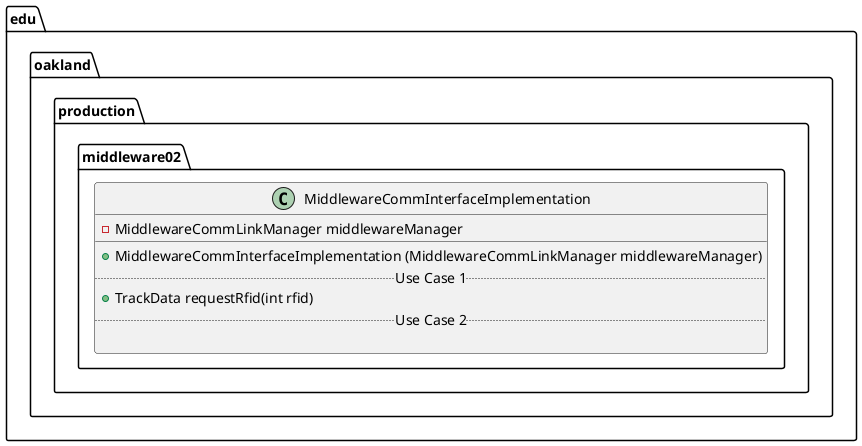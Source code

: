 @startuml MiddlewareCommInterfaceImplementation

package edu.oakland.production.middleware02 {
    class MiddlewareCommInterfaceImplementation {
        - MiddlewareCommLinkManager middlewareManager
        __
        + MiddlewareCommInterfaceImplementation (MiddlewareCommLinkManager middlewareManager)
        .. Use Case 1 ..
        + TrackData requestRfid(int rfid)
        .. Use Case 2 ..

    }
}

@enduml